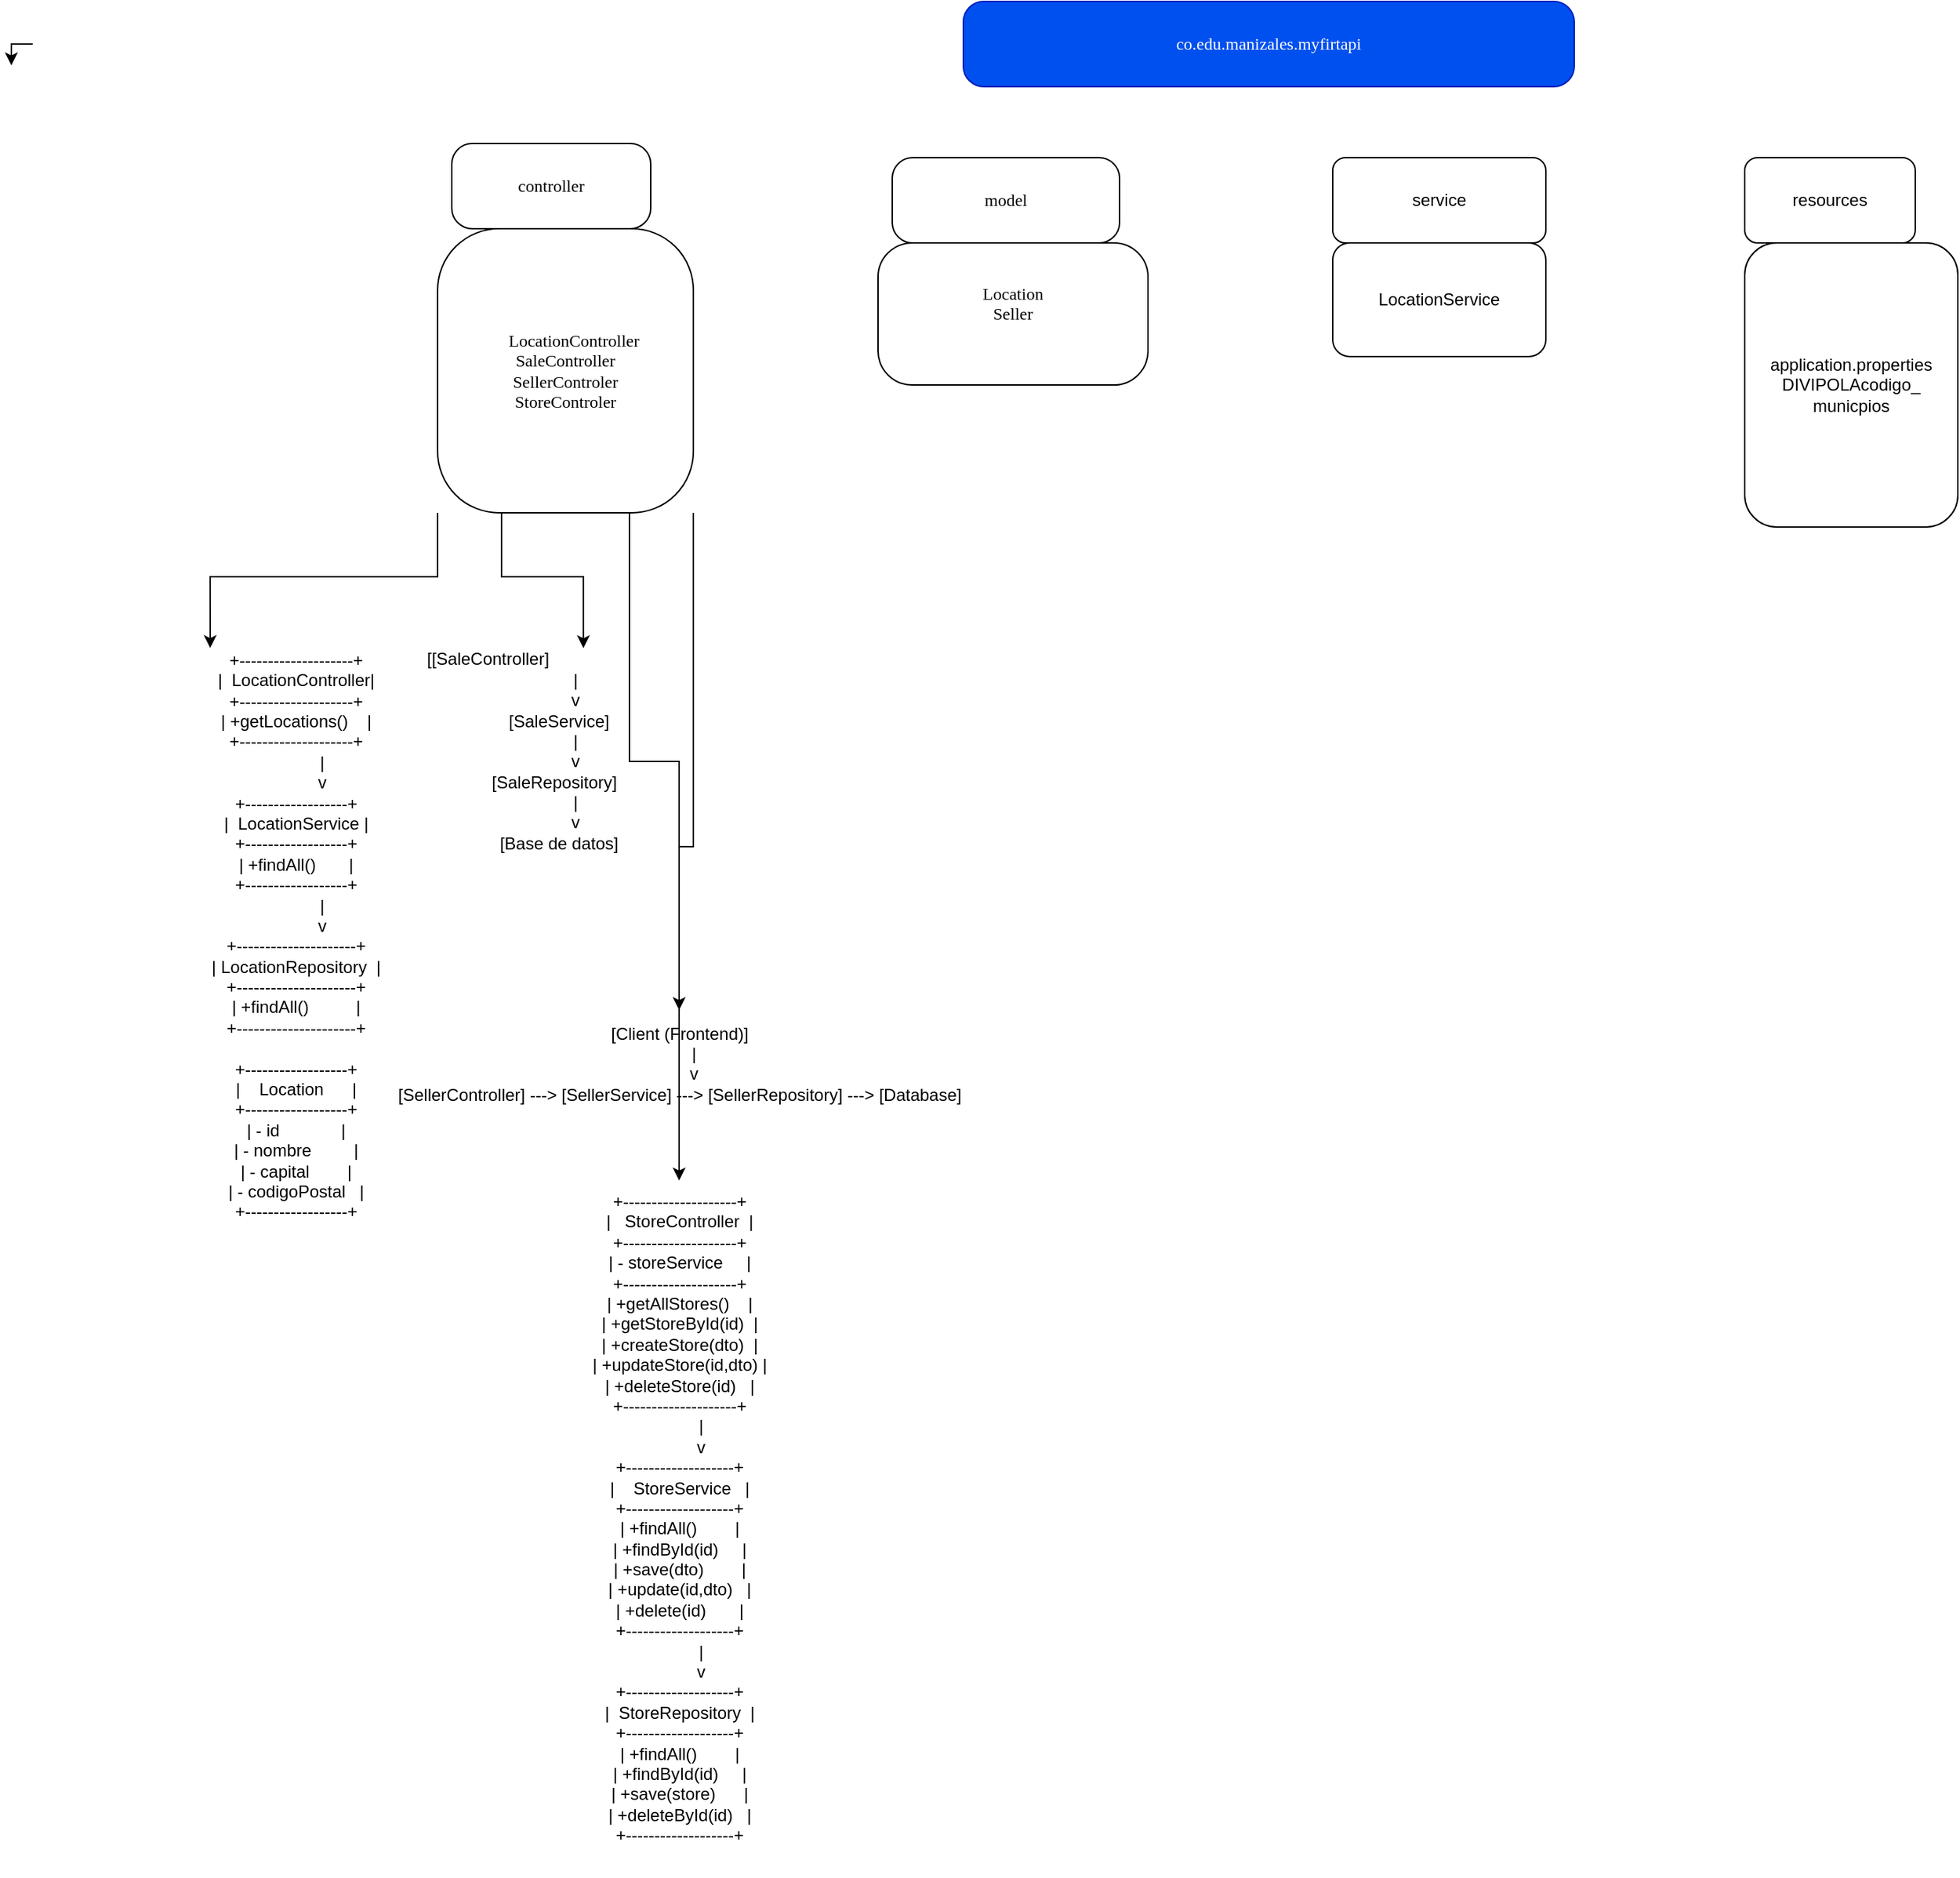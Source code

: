 <mxfile version="26.2.14">
  <diagram name="Page-1" id="58cdce13-f638-feb5-8d6f-7d28b1aa9fa0">
    <mxGraphModel dx="1462" dy="924" grid="1" gridSize="10" guides="1" tooltips="1" connect="1" arrows="1" fold="1" page="1" pageScale="1" pageWidth="1100" pageHeight="850" background="none" math="0" shadow="0">
      <root>
        <mxCell id="0" />
        <mxCell id="1" parent="0" />
        <mxCell id="k4Pf3rfUR_AqfiCQR_Up-21" style="edgeStyle=orthogonalEdgeStyle;rounded=0;orthogonalLoop=1;jettySize=auto;html=1;exitX=0.75;exitY=1;exitDx=0;exitDy=0;" edge="1" parent="1" source="382b91b5511bd0f7-5" target="k4Pf3rfUR_AqfiCQR_Up-20">
          <mxGeometry relative="1" as="geometry" />
        </mxCell>
        <mxCell id="k4Pf3rfUR_AqfiCQR_Up-23" style="edgeStyle=orthogonalEdgeStyle;rounded=0;orthogonalLoop=1;jettySize=auto;html=1;exitX=1;exitY=1;exitDx=0;exitDy=0;" edge="1" parent="1" source="382b91b5511bd0f7-5" target="k4Pf3rfUR_AqfiCQR_Up-22">
          <mxGeometry relative="1" as="geometry" />
        </mxCell>
        <mxCell id="382b91b5511bd0f7-5" value="&amp;nbsp; &amp;nbsp; LocationController&lt;div&gt;SaleController&lt;/div&gt;&lt;div&gt;SellerControler&lt;/div&gt;&lt;div&gt;StoreControler&lt;/div&gt;" style="rounded=1;whiteSpace=wrap;html=1;arcSize=24;fillColor=none;shadow=0;comic=0;labelBackgroundColor=none;fontFamily=Verdana;fontSize=12;align=center;" parent="1" vertex="1">
          <mxGeometry x="320" y="170" width="180" height="200" as="geometry" />
        </mxCell>
        <mxCell id="382b91b5511bd0f7-6" value="co.edu.manizales.myfirtapi" style="rounded=1;whiteSpace=wrap;html=1;arcSize=24;fillColor=#0050ef;strokeColor=#001DBC;shadow=0;comic=0;labelBackgroundColor=none;fontFamily=Verdana;fontSize=12;fontColor=#ffffff;align=center;" parent="1" vertex="1">
          <mxGeometry x="690" y="10" width="430" height="60" as="geometry" />
        </mxCell>
        <mxCell id="382b91b5511bd0f7-7" value="controller" style="rounded=1;whiteSpace=wrap;html=1;arcSize=24;shadow=0;comic=0;labelBackgroundColor=none;fontFamily=Verdana;fontSize=12;align=center;" parent="1" vertex="1">
          <mxGeometry x="330" y="110" width="140" height="60" as="geometry" />
        </mxCell>
        <mxCell id="382b91b5511bd0f7-9" value="Location&lt;div&gt;Seller&lt;div&gt;&lt;br&gt;&lt;/div&gt;&lt;/div&gt;" style="rounded=1;whiteSpace=wrap;html=1;arcSize=24;fillColor=none;shadow=0;comic=0;labelBackgroundColor=none;fontFamily=Verdana;fontSize=12;align=center;" parent="1" vertex="1">
          <mxGeometry x="630" y="180" width="190" height="100" as="geometry" />
        </mxCell>
        <mxCell id="382b91b5511bd0f7-10" value="model" style="rounded=1;whiteSpace=wrap;html=1;arcSize=24;shadow=0;comic=0;labelBackgroundColor=none;fontFamily=Verdana;fontSize=12;align=center;" parent="1" vertex="1">
          <mxGeometry x="640" y="120" width="160" height="60" as="geometry" />
        </mxCell>
        <mxCell id="k4Pf3rfUR_AqfiCQR_Up-1" style="edgeStyle=orthogonalEdgeStyle;rounded=0;orthogonalLoop=1;jettySize=auto;html=1;exitX=0;exitY=0.5;exitDx=0;exitDy=0;entryX=0.5;entryY=1;entryDx=0;entryDy=0;" edge="1" parent="1">
          <mxGeometry relative="1" as="geometry">
            <mxPoint x="35" y="40" as="sourcePoint" />
            <mxPoint x="20" y="55" as="targetPoint" />
          </mxGeometry>
        </mxCell>
        <mxCell id="k4Pf3rfUR_AqfiCQR_Up-10" value="service" style="rounded=1;whiteSpace=wrap;html=1;" vertex="1" parent="1">
          <mxGeometry x="950" y="120" width="150" height="60" as="geometry" />
        </mxCell>
        <mxCell id="k4Pf3rfUR_AqfiCQR_Up-11" value="LocationService" style="rounded=1;whiteSpace=wrap;html=1;fillColor=none;" vertex="1" parent="1">
          <mxGeometry x="950" y="180" width="150" height="80" as="geometry" />
        </mxCell>
        <mxCell id="k4Pf3rfUR_AqfiCQR_Up-12" value="resources" style="rounded=1;whiteSpace=wrap;html=1;" vertex="1" parent="1">
          <mxGeometry x="1240" y="120" width="120" height="60" as="geometry" />
        </mxCell>
        <mxCell id="k4Pf3rfUR_AqfiCQR_Up-13" value="application.properties&lt;div&gt;DIVIPOLAcodigo_&lt;/div&gt;&lt;div&gt;municpios&lt;/div&gt;" style="rounded=1;whiteSpace=wrap;html=1;fillColor=none;" vertex="1" parent="1">
          <mxGeometry x="1240" y="180" width="150" height="200" as="geometry" />
        </mxCell>
        <mxCell id="k4Pf3rfUR_AqfiCQR_Up-15" value="&lt;div&gt;+--------------------+&lt;/div&gt;&lt;div&gt;|&amp;nbsp; LocationController|&lt;/div&gt;&lt;div&gt;+--------------------+&lt;/div&gt;&lt;div&gt;| +getLocations()&amp;nbsp; &amp;nbsp; |&lt;/div&gt;&lt;div&gt;+--------------------+&lt;/div&gt;&lt;div&gt;&amp;nbsp; &amp;nbsp; &amp;nbsp; &amp;nbsp; &amp;nbsp; &amp;nbsp;|&lt;/div&gt;&lt;div&gt;&amp;nbsp; &amp;nbsp; &amp;nbsp; &amp;nbsp; &amp;nbsp; &amp;nbsp;v&lt;/div&gt;&lt;div&gt;+------------------+&lt;/div&gt;&lt;div&gt;|&amp;nbsp; LocationService |&lt;/div&gt;&lt;div&gt;+------------------+&lt;/div&gt;&lt;div&gt;| +findAll()&amp;nbsp; &amp;nbsp; &amp;nbsp; &amp;nbsp;|&lt;/div&gt;&lt;div&gt;+------------------+&lt;/div&gt;&lt;div&gt;&amp;nbsp; &amp;nbsp; &amp;nbsp; &amp;nbsp; &amp;nbsp; &amp;nbsp;|&lt;/div&gt;&lt;div&gt;&amp;nbsp; &amp;nbsp; &amp;nbsp; &amp;nbsp; &amp;nbsp; &amp;nbsp;v&lt;/div&gt;&lt;div&gt;+---------------------+&lt;/div&gt;&lt;div&gt;| LocationRepository&amp;nbsp; |&lt;/div&gt;&lt;div&gt;+---------------------+&lt;/div&gt;&lt;div&gt;| +findAll()&amp;nbsp; &amp;nbsp; &amp;nbsp; &amp;nbsp; &amp;nbsp; |&lt;/div&gt;&lt;div&gt;+---------------------+&lt;/div&gt;&lt;div&gt;&lt;br&gt;&lt;/div&gt;&lt;div&gt;+------------------+&lt;/div&gt;&lt;div&gt;|&amp;nbsp; &amp;nbsp; Location&amp;nbsp; &amp;nbsp; &amp;nbsp; |&lt;/div&gt;&lt;div&gt;+------------------+&lt;/div&gt;&lt;div&gt;| - id&amp;nbsp; &amp;nbsp; &amp;nbsp; &amp;nbsp; &amp;nbsp; &amp;nbsp; &amp;nbsp;|&lt;/div&gt;&lt;div&gt;| - nombre&amp;nbsp; &amp;nbsp; &amp;nbsp; &amp;nbsp; &amp;nbsp;|&lt;/div&gt;&lt;div&gt;| - capital&amp;nbsp; &amp;nbsp; &amp;nbsp; &amp;nbsp; |&lt;/div&gt;&lt;div&gt;| - codigoPostal&amp;nbsp; &amp;nbsp;|&lt;/div&gt;&lt;div&gt;+------------------+&lt;/div&gt;&lt;div&gt;&lt;br&gt;&lt;/div&gt;" style="text;html=1;align=center;verticalAlign=middle;resizable=0;points=[];autosize=1;strokeColor=none;fillColor=none;" vertex="1" parent="1">
          <mxGeometry x="150" y="460" width="140" height="430" as="geometry" />
        </mxCell>
        <mxCell id="k4Pf3rfUR_AqfiCQR_Up-16" style="edgeStyle=orthogonalEdgeStyle;rounded=0;orthogonalLoop=1;jettySize=auto;html=1;exitX=0;exitY=1;exitDx=0;exitDy=0;entryX=0.071;entryY=0.012;entryDx=0;entryDy=0;entryPerimeter=0;" edge="1" parent="1" source="382b91b5511bd0f7-5" target="k4Pf3rfUR_AqfiCQR_Up-15">
          <mxGeometry relative="1" as="geometry" />
        </mxCell>
        <mxCell id="k4Pf3rfUR_AqfiCQR_Up-17" value="&lt;div&gt;[[SaleController]&lt;/div&gt;&lt;div&gt;&amp;nbsp; &amp;nbsp; &amp;nbsp; &amp;nbsp; &amp;nbsp; &amp;nbsp; &amp;nbsp; &amp;nbsp; &amp;nbsp; &amp;nbsp; &amp;nbsp; &amp;nbsp; &amp;nbsp; &amp;nbsp; &amp;nbsp; &amp;nbsp; &amp;nbsp; &amp;nbsp; &amp;nbsp;|&lt;/div&gt;&lt;div&gt;&amp;nbsp; &amp;nbsp; &amp;nbsp; &amp;nbsp; &amp;nbsp; &amp;nbsp; &amp;nbsp; &amp;nbsp; &amp;nbsp; &amp;nbsp; &amp;nbsp; &amp;nbsp; &amp;nbsp; &amp;nbsp; &amp;nbsp; &amp;nbsp; &amp;nbsp; &amp;nbsp; &amp;nbsp;v&lt;/div&gt;&lt;div&gt;&amp;nbsp; &amp;nbsp; &amp;nbsp; &amp;nbsp; &amp;nbsp; &amp;nbsp; &amp;nbsp; &amp;nbsp; &amp;nbsp; &amp;nbsp; &amp;nbsp; &amp;nbsp; &amp;nbsp; &amp;nbsp; &amp;nbsp; [SaleService]&lt;/div&gt;&lt;div&gt;&amp;nbsp; &amp;nbsp; &amp;nbsp; &amp;nbsp; &amp;nbsp; &amp;nbsp; &amp;nbsp; &amp;nbsp; &amp;nbsp; &amp;nbsp; &amp;nbsp; &amp;nbsp; &amp;nbsp; &amp;nbsp; &amp;nbsp; &amp;nbsp; &amp;nbsp; &amp;nbsp; &amp;nbsp;|&lt;/div&gt;&lt;div&gt;&amp;nbsp; &amp;nbsp; &amp;nbsp; &amp;nbsp; &amp;nbsp; &amp;nbsp; &amp;nbsp; &amp;nbsp; &amp;nbsp; &amp;nbsp; &amp;nbsp; &amp;nbsp; &amp;nbsp; &amp;nbsp; &amp;nbsp; &amp;nbsp; &amp;nbsp; &amp;nbsp; &amp;nbsp;v&lt;/div&gt;&lt;div&gt;&amp;nbsp; &amp;nbsp; &amp;nbsp; &amp;nbsp; &amp;nbsp; &amp;nbsp; &amp;nbsp; &amp;nbsp; &amp;nbsp; &amp;nbsp; &amp;nbsp; &amp;nbsp; &amp;nbsp; &amp;nbsp; [SaleRepository]&lt;/div&gt;&lt;div&gt;&amp;nbsp; &amp;nbsp; &amp;nbsp; &amp;nbsp; &amp;nbsp; &amp;nbsp; &amp;nbsp; &amp;nbsp; &amp;nbsp; &amp;nbsp; &amp;nbsp; &amp;nbsp; &amp;nbsp; &amp;nbsp; &amp;nbsp; &amp;nbsp; &amp;nbsp; &amp;nbsp; &amp;nbsp;|&lt;/div&gt;&lt;div&gt;&amp;nbsp; &amp;nbsp; &amp;nbsp; &amp;nbsp; &amp;nbsp; &amp;nbsp; &amp;nbsp; &amp;nbsp; &amp;nbsp; &amp;nbsp; &amp;nbsp; &amp;nbsp; &amp;nbsp; &amp;nbsp; &amp;nbsp; &amp;nbsp; &amp;nbsp; &amp;nbsp; &amp;nbsp;v&lt;/div&gt;&lt;div&gt;&amp;nbsp; &amp;nbsp; &amp;nbsp; &amp;nbsp; &amp;nbsp; &amp;nbsp; &amp;nbsp; &amp;nbsp; &amp;nbsp; &amp;nbsp; &amp;nbsp; &amp;nbsp; &amp;nbsp; &amp;nbsp; &amp;nbsp; [Base de datos]&lt;/div&gt;&lt;div&gt;&lt;br&gt;&lt;/div&gt;" style="text;html=1;align=center;verticalAlign=middle;resizable=0;points=[];autosize=1;strokeColor=none;fillColor=none;" vertex="1" parent="1">
          <mxGeometry x="250" y="460" width="210" height="170" as="geometry" />
        </mxCell>
        <mxCell id="k4Pf3rfUR_AqfiCQR_Up-19" style="edgeStyle=orthogonalEdgeStyle;rounded=0;orthogonalLoop=1;jettySize=auto;html=1;exitX=0.25;exitY=1;exitDx=0;exitDy=0;entryX=0.822;entryY=0.031;entryDx=0;entryDy=0;entryPerimeter=0;" edge="1" parent="1" source="382b91b5511bd0f7-5" target="k4Pf3rfUR_AqfiCQR_Up-17">
          <mxGeometry relative="1" as="geometry" />
        </mxCell>
        <mxCell id="k4Pf3rfUR_AqfiCQR_Up-20" value="&lt;div&gt;[Client (Frontend)]&lt;/div&gt;&lt;div&gt;&amp;nbsp; &amp;nbsp; &amp;nbsp; |&lt;/div&gt;&lt;div&gt;&amp;nbsp; &amp;nbsp; &amp;nbsp; v&lt;/div&gt;&lt;div&gt;[SellerController] ---&amp;gt; [SellerService] ---&amp;gt; [SellerRepository] ---&amp;gt; [Database]&lt;/div&gt;&lt;div&gt;&lt;br&gt;&lt;/div&gt;" style="text;html=1;align=center;verticalAlign=middle;resizable=0;points=[];autosize=1;strokeColor=none;fillColor=none;" vertex="1" parent="1">
          <mxGeometry x="280" y="720" width="420" height="90" as="geometry" />
        </mxCell>
        <mxCell id="k4Pf3rfUR_AqfiCQR_Up-22" value="&lt;div&gt;+--------------------+&lt;/div&gt;&lt;div&gt;|&amp;nbsp; &amp;nbsp;StoreController&amp;nbsp; |&lt;/div&gt;&lt;div&gt;+--------------------+&lt;/div&gt;&lt;div&gt;| - storeService&amp;nbsp; &amp;nbsp; &amp;nbsp;|&lt;/div&gt;&lt;div&gt;+--------------------+&lt;/div&gt;&lt;div&gt;| +getAllStores()&amp;nbsp; &amp;nbsp; |&lt;/div&gt;&lt;div&gt;| +getStoreById(id)&amp;nbsp; |&lt;/div&gt;&lt;div&gt;| +createStore(dto)&amp;nbsp; |&lt;/div&gt;&lt;div&gt;| +updateStore(id,dto) |&lt;/div&gt;&lt;div&gt;| +deleteStore(id)&amp;nbsp; &amp;nbsp;|&lt;/div&gt;&lt;div&gt;+--------------------+&lt;/div&gt;&lt;div&gt;&amp;nbsp; &amp;nbsp; &amp;nbsp; &amp;nbsp; &amp;nbsp;|&lt;/div&gt;&lt;div&gt;&amp;nbsp; &amp;nbsp; &amp;nbsp; &amp;nbsp; &amp;nbsp;v&lt;/div&gt;&lt;div&gt;+-------------------+&lt;/div&gt;&lt;div&gt;|&amp;nbsp; &amp;nbsp; StoreService&amp;nbsp; &amp;nbsp;|&lt;/div&gt;&lt;div&gt;+-------------------+&lt;/div&gt;&lt;div&gt;| +findAll()&amp;nbsp; &amp;nbsp; &amp;nbsp; &amp;nbsp; |&lt;/div&gt;&lt;div&gt;| +findById(id)&amp;nbsp; &amp;nbsp; &amp;nbsp;|&lt;/div&gt;&lt;div&gt;| +save(dto)&amp;nbsp; &amp;nbsp; &amp;nbsp; &amp;nbsp; |&lt;/div&gt;&lt;div&gt;| +update(id,dto)&amp;nbsp; &amp;nbsp;|&lt;/div&gt;&lt;div&gt;| +delete(id)&amp;nbsp; &amp;nbsp; &amp;nbsp; &amp;nbsp;|&lt;/div&gt;&lt;div&gt;+-------------------+&lt;/div&gt;&lt;div&gt;&amp;nbsp; &amp;nbsp; &amp;nbsp; &amp;nbsp; &amp;nbsp;|&lt;/div&gt;&lt;div&gt;&amp;nbsp; &amp;nbsp; &amp;nbsp; &amp;nbsp; &amp;nbsp;v&lt;/div&gt;&lt;div&gt;+-------------------+&lt;/div&gt;&lt;div&gt;|&amp;nbsp; StoreRepository&amp;nbsp; |&lt;/div&gt;&lt;div&gt;+-------------------+&lt;/div&gt;&lt;div&gt;| +findAll()&amp;nbsp; &amp;nbsp; &amp;nbsp; &amp;nbsp; |&lt;/div&gt;&lt;div&gt;| +findById(id)&amp;nbsp; &amp;nbsp; &amp;nbsp;|&lt;/div&gt;&lt;div&gt;| +save(store)&amp;nbsp; &amp;nbsp; &amp;nbsp; |&lt;/div&gt;&lt;div&gt;| +deleteById(id)&amp;nbsp; &amp;nbsp;|&lt;/div&gt;&lt;div&gt;+-------------------+&lt;/div&gt;&lt;div&gt;&lt;br&gt;&lt;/div&gt;" style="text;html=1;align=center;verticalAlign=middle;resizable=0;points=[];autosize=1;strokeColor=none;fillColor=none;" vertex="1" parent="1">
          <mxGeometry x="415" y="840" width="150" height="490" as="geometry" />
        </mxCell>
      </root>
    </mxGraphModel>
  </diagram>
</mxfile>
